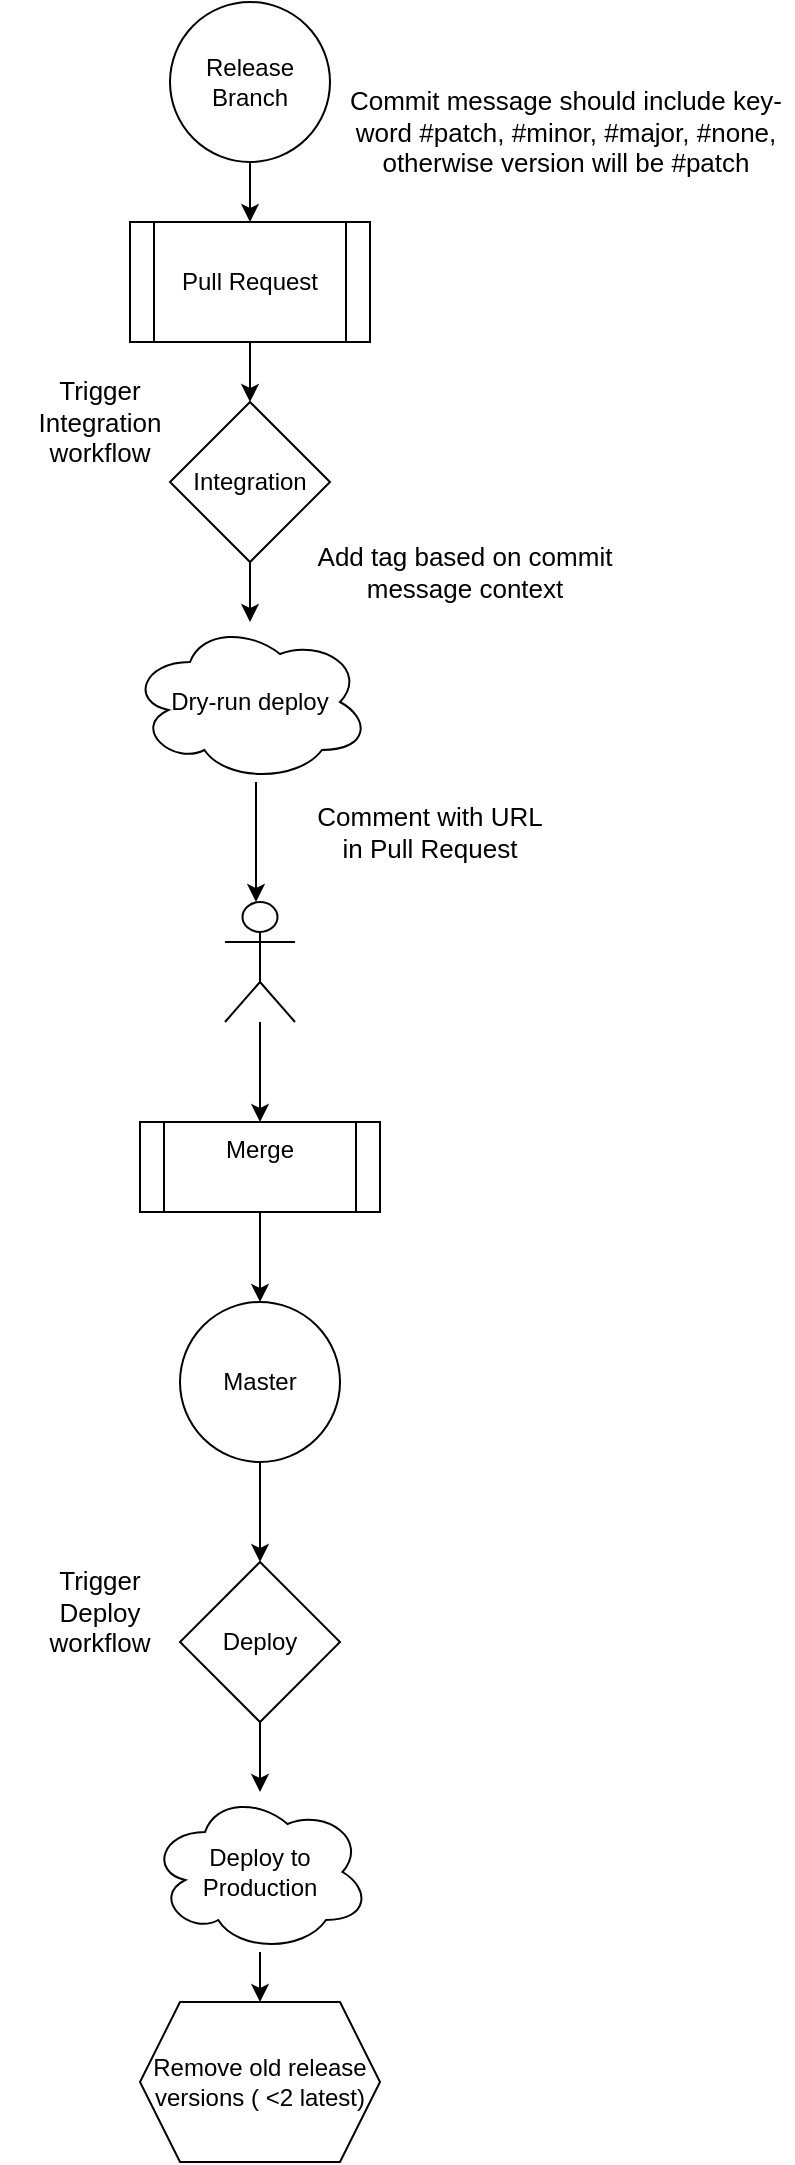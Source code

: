 <mxfile version="14.6.6" type="github">
  <diagram id="3tlLVV6B7f3S8-h1EmOi" name="Page-1">
    <mxGraphModel dx="1298" dy="820" grid="1" gridSize="10" guides="1" tooltips="1" connect="1" arrows="1" fold="1" page="1" pageScale="1" pageWidth="850" pageHeight="1100" math="0" shadow="0">
      <root>
        <mxCell id="0" />
        <mxCell id="1" parent="0" />
        <mxCell id="QsKVNef-p0tS18L_qmss-8" value="" style="edgeStyle=orthogonalEdgeStyle;rounded=0;orthogonalLoop=1;jettySize=auto;html=1;" edge="1" parent="1" source="fPDpYAZ-1w6BcHP8GM9D-1" target="fPDpYAZ-1w6BcHP8GM9D-3">
          <mxGeometry relative="1" as="geometry" />
        </mxCell>
        <mxCell id="fPDpYAZ-1w6BcHP8GM9D-1" value="Release Branch" style="ellipse;whiteSpace=wrap;html=1;aspect=fixed;" parent="1" vertex="1">
          <mxGeometry x="360" y="10" width="80" height="80" as="geometry" />
        </mxCell>
        <mxCell id="QsKVNef-p0tS18L_qmss-11" value="" style="edgeStyle=orthogonalEdgeStyle;rounded=0;orthogonalLoop=1;jettySize=auto;html=1;" edge="1" parent="1" source="fPDpYAZ-1w6BcHP8GM9D-2" target="QsKVNef-p0tS18L_qmss-5">
          <mxGeometry relative="1" as="geometry" />
        </mxCell>
        <mxCell id="fPDpYAZ-1w6BcHP8GM9D-2" value="Master" style="ellipse;whiteSpace=wrap;html=1;aspect=fixed;" parent="1" vertex="1">
          <mxGeometry x="365" y="660" width="80" height="80" as="geometry" />
        </mxCell>
        <mxCell id="QsKVNef-p0tS18L_qmss-9" value="" style="edgeStyle=orthogonalEdgeStyle;rounded=0;orthogonalLoop=1;jettySize=auto;html=1;" edge="1" parent="1" source="fPDpYAZ-1w6BcHP8GM9D-3" target="QsKVNef-p0tS18L_qmss-6">
          <mxGeometry relative="1" as="geometry" />
        </mxCell>
        <mxCell id="fPDpYAZ-1w6BcHP8GM9D-3" value="Pull Request" style="shape=process;whiteSpace=wrap;html=1;backgroundOutline=1;" parent="1" vertex="1">
          <mxGeometry x="340" y="120" width="120" height="60" as="geometry" />
        </mxCell>
        <mxCell id="QsKVNef-p0tS18L_qmss-17" value="" style="edgeStyle=orthogonalEdgeStyle;rounded=0;orthogonalLoop=1;jettySize=auto;html=1;" edge="1" parent="1" source="fPDpYAZ-1w6BcHP8GM9D-4" target="QsKVNef-p0tS18L_qmss-14">
          <mxGeometry relative="1" as="geometry">
            <Array as="points">
              <mxPoint x="403" y="420" />
              <mxPoint x="403" y="420" />
            </Array>
          </mxGeometry>
        </mxCell>
        <mxCell id="fPDpYAZ-1w6BcHP8GM9D-4" value="Dry-run deploy" style="ellipse;shape=cloud;whiteSpace=wrap;html=1;" parent="1" vertex="1">
          <mxGeometry x="340" y="320" width="120" height="80" as="geometry" />
        </mxCell>
        <mxCell id="fPDpYAZ-1w6BcHP8GM9D-6" value="&lt;font style=&quot;font-size: 13px&quot;&gt;&lt;font style=&quot;font-size: 13px&quot;&gt;Comment with URL in Pull Request&lt;/font&gt;&lt;br&gt;&lt;/font&gt;" style="text;html=1;strokeColor=none;fillColor=none;align=center;verticalAlign=middle;whiteSpace=wrap;rounded=0;" parent="1" vertex="1">
          <mxGeometry x="430" y="400" width="120" height="50" as="geometry" />
        </mxCell>
        <mxCell id="fPDpYAZ-1w6BcHP8GM9D-8" value="&lt;font style=&quot;font-size: 13px&quot;&gt;Add tag based on commit message context &lt;/font&gt;" style="text;html=1;strokeColor=none;fillColor=none;align=center;verticalAlign=middle;whiteSpace=wrap;rounded=0;" parent="1" vertex="1">
          <mxGeometry x="430" y="270" width="155" height="50" as="geometry" />
        </mxCell>
        <mxCell id="fPDpYAZ-1w6BcHP8GM9D-9" value="&lt;font style=&quot;font-size: 13px&quot;&gt;Commit message should include key-word #patch, #minor, #major, #none, otherwise version will be #patch&lt;br&gt;&lt;/font&gt;" style="text;html=1;strokeColor=none;fillColor=none;align=center;verticalAlign=middle;whiteSpace=wrap;rounded=0;" parent="1" vertex="1">
          <mxGeometry x="445" y="40" width="226.25" height="70" as="geometry" />
        </mxCell>
        <mxCell id="fPDpYAZ-1w6BcHP8GM9D-10" value="&lt;font style=&quot;font-size: 13px&quot;&gt;Trigger Integration workflow&lt;/font&gt;" style="text;html=1;strokeColor=none;fillColor=none;align=center;verticalAlign=middle;whiteSpace=wrap;rounded=0;" parent="1" vertex="1">
          <mxGeometry x="275" y="200" width="100" height="40" as="geometry" />
        </mxCell>
        <mxCell id="fPDpYAZ-1w6BcHP8GM9D-20" value="&lt;font style=&quot;font-size: 13px&quot;&gt;Trigger Deploy workflow&lt;/font&gt;" style="text;html=1;strokeColor=none;fillColor=none;align=center;verticalAlign=middle;whiteSpace=wrap;rounded=0;" parent="1" vertex="1">
          <mxGeometry x="290" y="790" width="70" height="50" as="geometry" />
        </mxCell>
        <mxCell id="QsKVNef-p0tS18L_qmss-13" value="" style="edgeStyle=orthogonalEdgeStyle;rounded=0;orthogonalLoop=1;jettySize=auto;html=1;" edge="1" parent="1" source="QsKVNef-p0tS18L_qmss-5" target="QsKVNef-p0tS18L_qmss-12">
          <mxGeometry relative="1" as="geometry" />
        </mxCell>
        <mxCell id="QsKVNef-p0tS18L_qmss-5" value="Deploy" style="rhombus;whiteSpace=wrap;html=1;" vertex="1" parent="1">
          <mxGeometry x="365" y="790" width="80" height="80" as="geometry" />
        </mxCell>
        <mxCell id="QsKVNef-p0tS18L_qmss-10" value="" style="edgeStyle=orthogonalEdgeStyle;rounded=0;orthogonalLoop=1;jettySize=auto;html=1;" edge="1" parent="1" source="QsKVNef-p0tS18L_qmss-6" target="fPDpYAZ-1w6BcHP8GM9D-4">
          <mxGeometry relative="1" as="geometry" />
        </mxCell>
        <mxCell id="QsKVNef-p0tS18L_qmss-6" value="Integration" style="rhombus;whiteSpace=wrap;html=1;" vertex="1" parent="1">
          <mxGeometry x="360" y="210" width="80" height="80" as="geometry" />
        </mxCell>
        <mxCell id="QsKVNef-p0tS18L_qmss-27" value="" style="edgeStyle=orthogonalEdgeStyle;rounded=0;orthogonalLoop=1;jettySize=auto;html=1;" edge="1" parent="1" source="QsKVNef-p0tS18L_qmss-12" target="QsKVNef-p0tS18L_qmss-23">
          <mxGeometry relative="1" as="geometry" />
        </mxCell>
        <mxCell id="QsKVNef-p0tS18L_qmss-12" value="Deploy to&lt;br&gt;Production" style="ellipse;shape=cloud;whiteSpace=wrap;html=1;" vertex="1" parent="1">
          <mxGeometry x="350" y="905" width="110" height="80" as="geometry" />
        </mxCell>
        <mxCell id="QsKVNef-p0tS18L_qmss-25" value="" style="edgeStyle=orthogonalEdgeStyle;rounded=0;orthogonalLoop=1;jettySize=auto;html=1;" edge="1" parent="1" source="QsKVNef-p0tS18L_qmss-14" target="QsKVNef-p0tS18L_qmss-20">
          <mxGeometry relative="1" as="geometry" />
        </mxCell>
        <mxCell id="QsKVNef-p0tS18L_qmss-14" value="" style="shape=umlActor;verticalLabelPosition=bottom;verticalAlign=top;html=1;outlineConnect=0;" vertex="1" parent="1">
          <mxGeometry x="387.5" y="460" width="35" height="60" as="geometry" />
        </mxCell>
        <mxCell id="QsKVNef-p0tS18L_qmss-22" value="" style="edgeStyle=orthogonalEdgeStyle;rounded=0;orthogonalLoop=1;jettySize=auto;html=1;" edge="1" parent="1" source="QsKVNef-p0tS18L_qmss-20" target="fPDpYAZ-1w6BcHP8GM9D-2">
          <mxGeometry relative="1" as="geometry" />
        </mxCell>
        <mxCell id="QsKVNef-p0tS18L_qmss-20" value="&lt;div align=&quot;center&quot;&gt;Merge&lt;/div&gt;" style="shape=process;whiteSpace=wrap;html=1;backgroundOutline=1;verticalAlign=top;align=center;" vertex="1" parent="1">
          <mxGeometry x="345" y="570" width="120" height="45" as="geometry" />
        </mxCell>
        <mxCell id="QsKVNef-p0tS18L_qmss-23" value="Remove old release versions ( &amp;lt;2 latest)" style="shape=hexagon;perimeter=hexagonPerimeter2;whiteSpace=wrap;html=1;fixedSize=1;" vertex="1" parent="1">
          <mxGeometry x="345" y="1010" width="120" height="80" as="geometry" />
        </mxCell>
      </root>
    </mxGraphModel>
  </diagram>
</mxfile>
